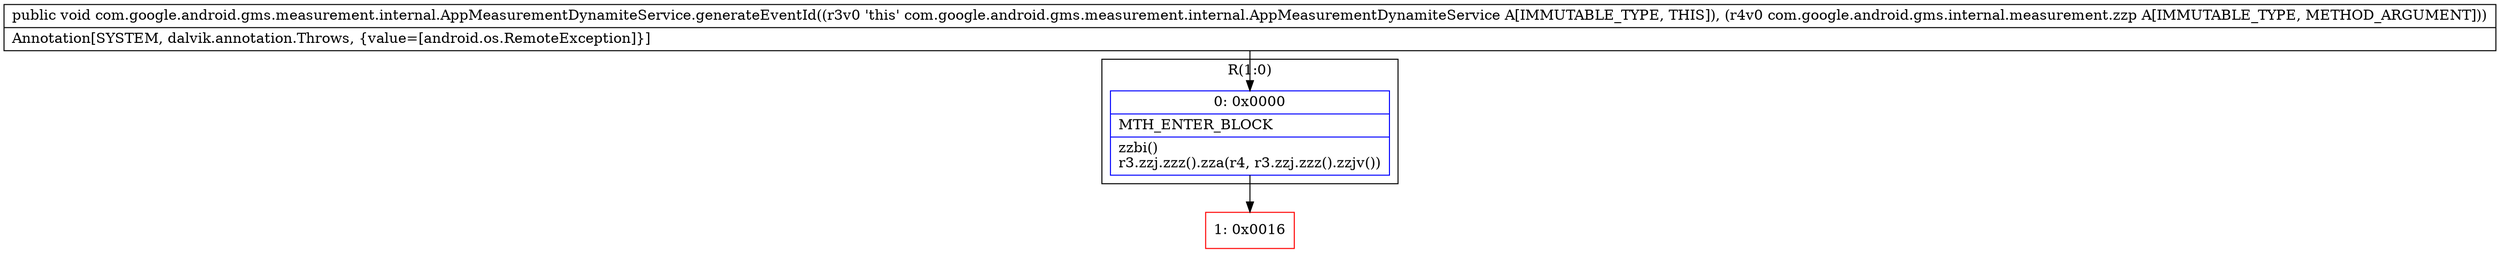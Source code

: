 digraph "CFG forcom.google.android.gms.measurement.internal.AppMeasurementDynamiteService.generateEventId(Lcom\/google\/android\/gms\/internal\/measurement\/zzp;)V" {
subgraph cluster_Region_193965773 {
label = "R(1:0)";
node [shape=record,color=blue];
Node_0 [shape=record,label="{0\:\ 0x0000|MTH_ENTER_BLOCK\l|zzbi()\lr3.zzj.zzz().zza(r4, r3.zzj.zzz().zzjv())\l}"];
}
Node_1 [shape=record,color=red,label="{1\:\ 0x0016}"];
MethodNode[shape=record,label="{public void com.google.android.gms.measurement.internal.AppMeasurementDynamiteService.generateEventId((r3v0 'this' com.google.android.gms.measurement.internal.AppMeasurementDynamiteService A[IMMUTABLE_TYPE, THIS]), (r4v0 com.google.android.gms.internal.measurement.zzp A[IMMUTABLE_TYPE, METHOD_ARGUMENT]))  | Annotation[SYSTEM, dalvik.annotation.Throws, \{value=[android.os.RemoteException]\}]\l}"];
MethodNode -> Node_0;
Node_0 -> Node_1;
}

